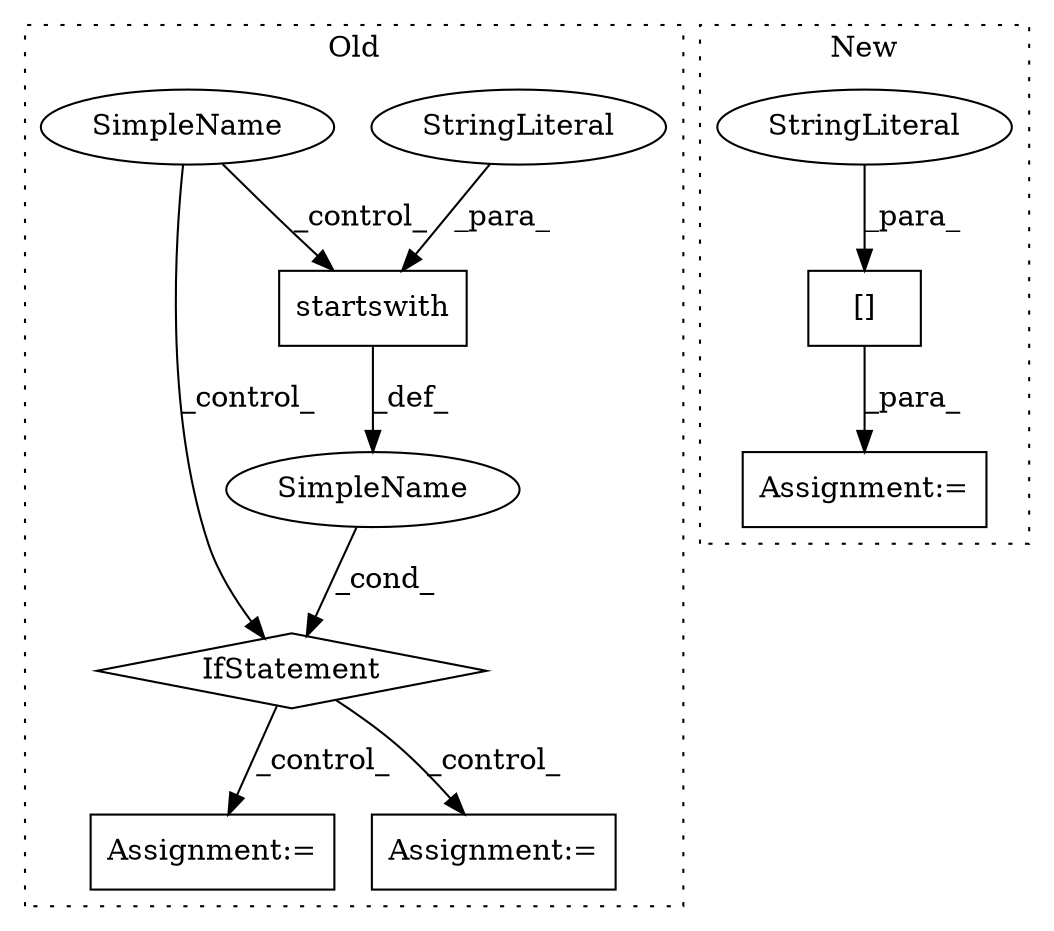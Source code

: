 digraph G {
subgraph cluster0 {
1 [label="startswith" a="32" s="46677,46695" l="11,1" shape="box"];
3 [label="StringLiteral" a="45" s="46688" l="7" shape="ellipse"];
5 [label="IfStatement" a="25" s="46656,46696" l="4,2" shape="diamond"];
6 [label="Assignment:=" a="7" s="46884" l="1" shape="box"];
7 [label="SimpleName" a="42" s="" l="" shape="ellipse"];
8 [label="Assignment:=" a="7" s="46950" l="1" shape="box"];
9 [label="SimpleName" a="42" s="" l="" shape="ellipse"];
label = "Old";
style="dotted";
}
subgraph cluster1 {
2 [label="[]" a="2" s="46513,46554" l="11,1" shape="box"];
4 [label="StringLiteral" a="45" s="46524" l="30" shape="ellipse"];
10 [label="Assignment:=" a="7" s="46512" l="1" shape="box"];
label = "New";
style="dotted";
}
1 -> 7 [label="_def_"];
2 -> 10 [label="_para_"];
3 -> 1 [label="_para_"];
4 -> 2 [label="_para_"];
5 -> 6 [label="_control_"];
5 -> 8 [label="_control_"];
7 -> 5 [label="_cond_"];
9 -> 5 [label="_control_"];
9 -> 1 [label="_control_"];
}